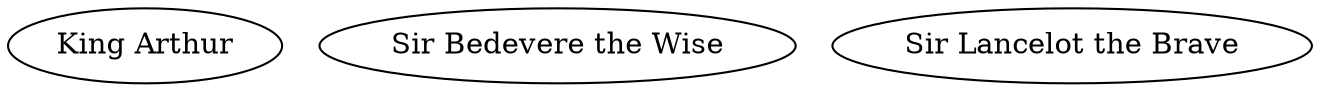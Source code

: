 // The Round Table
digraph "round-table" {
	A [label="King Arthur"]
	B [label="Sir Bedevere the Wise"]
	L [label="Sir Lancelot the Brave"]
}
